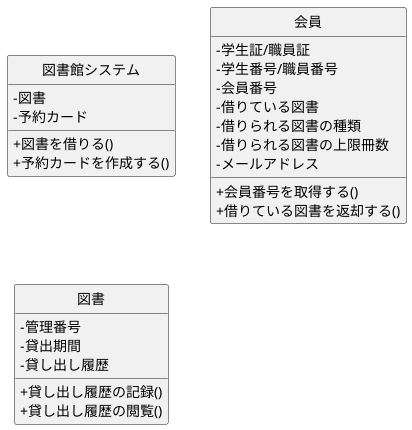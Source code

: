 @startuml 図書館システム-クラス図

skinparam classAttributeIconSize 0
hide circle

class 図書館システム {
 -図書
 -予約カード

 +図書を借りる()
 +予約カードを作成する()
}

class 会員 {
 -学生証/職員証
 -学生番号/職員番号
 -会員番号
 -借りている図書
 -借りられる図書の種類
 -借りられる図書の上限冊数
 -メールアドレス

 +会員番号を取得する()
 +借りている図書を返却する()
}

class 図書 {
 -管理番号
 -貸出期間
 -貸し出し履歴

 +貸し出し履歴の記録()
 +貸し出し履歴の閲覧()
}

@enduml